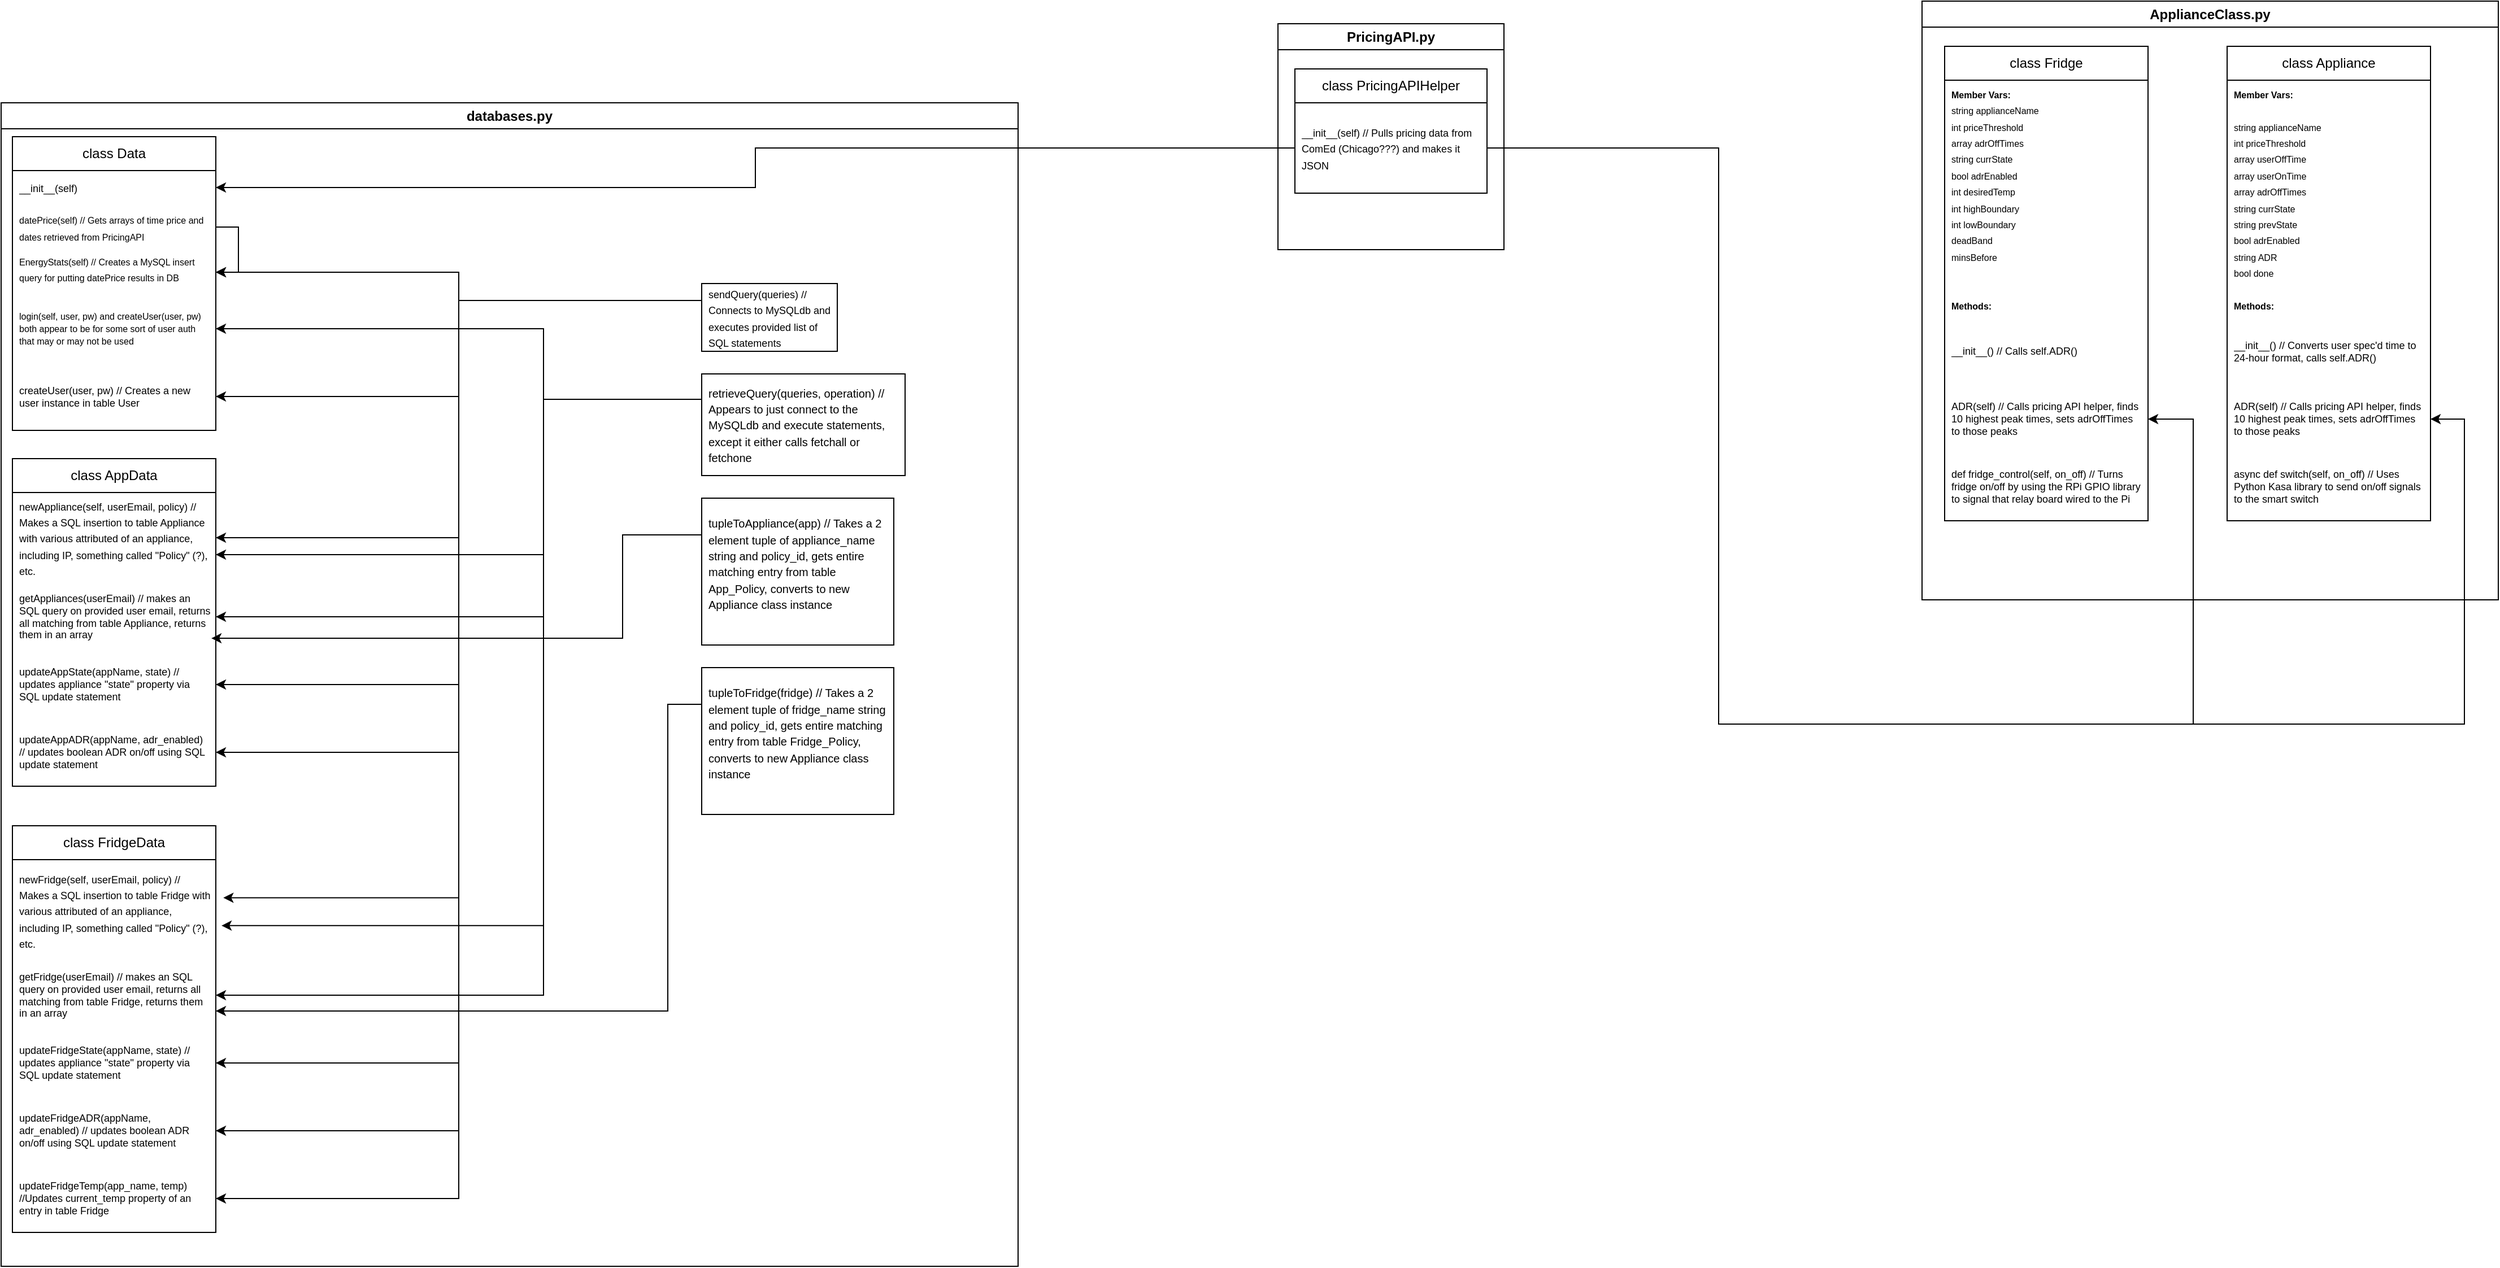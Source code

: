 <mxfile version="26.0.6">
  <diagram name="Page-1" id="9f46799a-70d6-7492-0946-bef42562c5a5">
    <mxGraphModel dx="3008" dy="1010" grid="1" gridSize="10" guides="1" tooltips="1" connect="1" arrows="1" fold="1" page="1" pageScale="1" pageWidth="1100" pageHeight="850" background="none" math="0" shadow="0">
      <root>
        <mxCell id="0" />
        <mxCell id="1" parent="0" />
        <mxCell id="sNp8SA57BOHKnAyZNmcu-74" style="edgeStyle=orthogonalEdgeStyle;rounded=0;orthogonalLoop=1;jettySize=auto;html=1;exitX=1;exitY=0.5;exitDx=0;exitDy=0;fontFamily=Helvetica;fontSize=12;fontColor=default;entryX=1;entryY=0.5;entryDx=0;entryDy=0;" edge="1" parent="1" source="sNp8SA57BOHKnAyZNmcu-10" target="sNp8SA57BOHKnAyZNmcu-72">
          <mxGeometry relative="1" as="geometry">
            <mxPoint x="600" y="900" as="targetPoint" />
            <Array as="points">
              <mxPoint x="1260" y="150" />
              <mxPoint x="1260" y="660" />
              <mxPoint x="1920" y="660" />
              <mxPoint x="1920" y="390" />
            </Array>
          </mxGeometry>
        </mxCell>
        <mxCell id="sNp8SA57BOHKnAyZNmcu-30" value="PricingAPI.py" style="swimlane;whiteSpace=wrap;html=1;" vertex="1" parent="1">
          <mxGeometry x="870" y="40" width="200" height="200" as="geometry" />
        </mxCell>
        <mxCell id="sNp8SA57BOHKnAyZNmcu-9" value="class PricingAPIHelper" style="swimlane;fontStyle=0;childLayout=stackLayout;horizontal=1;startSize=30;horizontalStack=0;resizeParent=1;resizeParentMax=0;resizeLast=0;collapsible=1;marginBottom=0;whiteSpace=wrap;html=1;" vertex="1" parent="sNp8SA57BOHKnAyZNmcu-30">
          <mxGeometry x="15" y="40" width="170" height="110" as="geometry">
            <mxRectangle x="650" y="320" width="160" height="30" as="alternateBounds" />
          </mxGeometry>
        </mxCell>
        <mxCell id="sNp8SA57BOHKnAyZNmcu-10" value="&lt;div&gt;&lt;font style=&quot;font-size: 9px;&quot;&gt;__init__(self) // Pulls pricing data from ComEd (Chicago???) and makes it JSON&lt;br&gt;&lt;/font&gt;&lt;/div&gt;" style="text;strokeColor=none;fillColor=none;align=left;verticalAlign=middle;spacingLeft=4;spacingRight=4;overflow=hidden;points=[[0,0.5],[1,0.5]];portConstraint=eastwest;rotatable=0;whiteSpace=wrap;html=1;" vertex="1" parent="sNp8SA57BOHKnAyZNmcu-9">
          <mxGeometry y="30" width="170" height="80" as="geometry" />
        </mxCell>
        <mxCell id="sNp8SA57BOHKnAyZNmcu-31" value="databases.py" style="swimlane;whiteSpace=wrap;html=1;" vertex="1" parent="1">
          <mxGeometry x="-260" y="110" width="900" height="1030" as="geometry" />
        </mxCell>
        <mxCell id="sNp8SA57BOHKnAyZNmcu-34" value="class Data" style="swimlane;fontStyle=0;childLayout=stackLayout;horizontal=1;startSize=30;horizontalStack=0;resizeParent=1;resizeParentMax=0;resizeLast=0;collapsible=1;marginBottom=0;whiteSpace=wrap;html=1;" vertex="1" parent="sNp8SA57BOHKnAyZNmcu-31">
          <mxGeometry x="10" y="30" width="180" height="260" as="geometry" />
        </mxCell>
        <mxCell id="sNp8SA57BOHKnAyZNmcu-35" value="&lt;font style=&quot;font-size: 9px;&quot;&gt;__init__(self)&lt;/font&gt;" style="text;strokeColor=none;fillColor=none;align=left;verticalAlign=middle;spacingLeft=4;spacingRight=4;overflow=hidden;points=[[0,0.5],[1,0.5]];portConstraint=eastwest;rotatable=0;whiteSpace=wrap;html=1;" vertex="1" parent="sNp8SA57BOHKnAyZNmcu-34">
          <mxGeometry y="30" width="180" height="30" as="geometry" />
        </mxCell>
        <mxCell id="sNp8SA57BOHKnAyZNmcu-50" style="edgeStyle=orthogonalEdgeStyle;rounded=0;orthogonalLoop=1;jettySize=auto;html=1;exitX=1;exitY=0.5;exitDx=0;exitDy=0;entryX=1;entryY=0.5;entryDx=0;entryDy=0;" edge="1" parent="sNp8SA57BOHKnAyZNmcu-34" source="sNp8SA57BOHKnAyZNmcu-36" target="sNp8SA57BOHKnAyZNmcu-46">
          <mxGeometry relative="1" as="geometry" />
        </mxCell>
        <mxCell id="sNp8SA57BOHKnAyZNmcu-36" value="&lt;font style=&quot;font-size: 8px;&quot;&gt;datePrice(self) // Gets arrays of time price and dates retrieved from PricingAPI&lt;/font&gt;" style="text;strokeColor=none;fillColor=none;align=left;verticalAlign=middle;spacingLeft=4;spacingRight=4;overflow=hidden;points=[[0,0.5],[1,0.5]];portConstraint=eastwest;rotatable=0;whiteSpace=wrap;html=1;" vertex="1" parent="sNp8SA57BOHKnAyZNmcu-34">
          <mxGeometry y="60" width="180" height="40" as="geometry" />
        </mxCell>
        <mxCell id="sNp8SA57BOHKnAyZNmcu-46" value="&lt;div&gt;&lt;font style=&quot;font-size: 8px;&quot;&gt;EnergyStats(self) // Creates a MySQL insert query for putting datePrice results in DB&lt;/font&gt;&lt;/div&gt;&lt;br&gt;&lt;div&gt;&lt;br&gt;&lt;/div&gt;&lt;div&gt;&lt;br&gt;&lt;/div&gt;" style="text;strokeColor=none;fillColor=none;align=left;verticalAlign=middle;spacingLeft=4;spacingRight=4;overflow=hidden;points=[[0,0.5],[1,0.5]];portConstraint=eastwest;rotatable=0;whiteSpace=wrap;html=1;" vertex="1" parent="sNp8SA57BOHKnAyZNmcu-34">
          <mxGeometry y="100" width="180" height="40" as="geometry" />
        </mxCell>
        <mxCell id="sNp8SA57BOHKnAyZNmcu-42" value="&lt;font style=&quot;font-size: 8px;&quot;&gt;login(self, user, pw) and createUser(user, pw) both appear to be for some sort of user auth that may or may not be used&lt;/font&gt;" style="text;strokeColor=none;fillColor=none;align=left;verticalAlign=middle;spacingLeft=4;spacingRight=4;overflow=hidden;points=[[0,0.5],[1,0.5]];portConstraint=eastwest;rotatable=0;whiteSpace=wrap;html=1;fontSize=9;" vertex="1" parent="sNp8SA57BOHKnAyZNmcu-34">
          <mxGeometry y="140" width="180" height="60" as="geometry" />
        </mxCell>
        <mxCell id="sNp8SA57BOHKnAyZNmcu-102" value="createUser(user, pw) // Creates a new user instance in table User" style="text;strokeColor=none;fillColor=none;align=left;verticalAlign=middle;spacingLeft=4;spacingRight=4;overflow=hidden;points=[[0,0.5],[1,0.5]];portConstraint=eastwest;rotatable=0;whiteSpace=wrap;html=1;fontSize=9;" vertex="1" parent="sNp8SA57BOHKnAyZNmcu-34">
          <mxGeometry y="200" width="180" height="60" as="geometry" />
        </mxCell>
        <mxCell id="sNp8SA57BOHKnAyZNmcu-51" value="class AppData" style="swimlane;fontStyle=0;childLayout=stackLayout;horizontal=1;startSize=30;horizontalStack=0;resizeParent=1;resizeParentMax=0;resizeLast=0;collapsible=1;marginBottom=0;whiteSpace=wrap;html=1;" vertex="1" parent="sNp8SA57BOHKnAyZNmcu-31">
          <mxGeometry x="10" y="315" width="180" height="290" as="geometry" />
        </mxCell>
        <mxCell id="sNp8SA57BOHKnAyZNmcu-54" value="&lt;font style=&quot;font-size: 9px;&quot;&gt;newAppliance(self, userEmail, policy) // Makes a SQL insertion to table Appliance with various attributed of an appliance, including IP, something called &quot;Policy&quot; (?), etc.&lt;/font&gt;" style="text;strokeColor=none;fillColor=none;align=left;verticalAlign=middle;spacingLeft=4;spacingRight=4;overflow=hidden;points=[[0,0.5],[1,0.5]];portConstraint=eastwest;rotatable=0;whiteSpace=wrap;html=1;" vertex="1" parent="sNp8SA57BOHKnAyZNmcu-51">
          <mxGeometry y="30" width="180" height="80" as="geometry" />
        </mxCell>
        <mxCell id="sNp8SA57BOHKnAyZNmcu-56" value="&lt;font&gt;getAppliances(userEmail) // makes an SQL query on provided user email, returns all matching from table Appliance, returns them in an array&lt;font&gt;&lt;br&gt;&lt;/font&gt;&lt;/font&gt;" style="text;strokeColor=none;fillColor=none;align=left;verticalAlign=middle;spacingLeft=4;spacingRight=4;overflow=hidden;points=[[0,0.5],[1,0.5]];portConstraint=eastwest;rotatable=0;whiteSpace=wrap;html=1;fontSize=9;" vertex="1" parent="sNp8SA57BOHKnAyZNmcu-51">
          <mxGeometry y="110" width="180" height="60" as="geometry" />
        </mxCell>
        <mxCell id="sNp8SA57BOHKnAyZNmcu-86" value="&lt;div&gt;&lt;font&gt;updateAppState(appName, state) // updates appliance &quot;state&quot; property via SQL update statement&lt;/font&gt;&lt;/div&gt;" style="text;strokeColor=none;fillColor=none;align=left;verticalAlign=middle;spacingLeft=4;spacingRight=4;overflow=hidden;points=[[0,0.5],[1,0.5]];portConstraint=eastwest;rotatable=0;whiteSpace=wrap;html=1;fontSize=9;" vertex="1" parent="sNp8SA57BOHKnAyZNmcu-51">
          <mxGeometry y="170" width="180" height="60" as="geometry" />
        </mxCell>
        <mxCell id="sNp8SA57BOHKnAyZNmcu-87" value="updateAppADR(appName, adr_enabled) // updates boolean ADR on/off using SQL update statement" style="text;strokeColor=none;fillColor=none;align=left;verticalAlign=middle;spacingLeft=4;spacingRight=4;overflow=hidden;points=[[0,0.5],[1,0.5]];portConstraint=eastwest;rotatable=0;whiteSpace=wrap;html=1;fontSize=9;" vertex="1" parent="sNp8SA57BOHKnAyZNmcu-51">
          <mxGeometry y="230" width="180" height="60" as="geometry" />
        </mxCell>
        <mxCell id="sNp8SA57BOHKnAyZNmcu-89" value="class FridgeData" style="swimlane;fontStyle=0;childLayout=stackLayout;horizontal=1;startSize=30;horizontalStack=0;resizeParent=1;resizeParentMax=0;resizeLast=0;collapsible=1;marginBottom=0;whiteSpace=wrap;html=1;" vertex="1" parent="sNp8SA57BOHKnAyZNmcu-31">
          <mxGeometry x="10" y="640" width="180" height="360" as="geometry" />
        </mxCell>
        <mxCell id="sNp8SA57BOHKnAyZNmcu-90" value="&lt;font style=&quot;font-size: 9px;&quot;&gt;newFridge(self, userEmail, policy) // Makes a SQL insertion to table Fridge with various attributed of an appliance, including IP, something called &quot;Policy&quot; (?), etc.&lt;/font&gt;" style="text;strokeColor=none;fillColor=none;align=left;verticalAlign=middle;spacingLeft=4;spacingRight=4;overflow=hidden;points=[[0,0.5],[1,0.5]];portConstraint=eastwest;rotatable=0;whiteSpace=wrap;html=1;" vertex="1" parent="sNp8SA57BOHKnAyZNmcu-89">
          <mxGeometry y="30" width="180" height="90" as="geometry" />
        </mxCell>
        <mxCell id="sNp8SA57BOHKnAyZNmcu-91" value="&lt;font&gt;getFridge(userEmail) // makes an SQL query on provided user email, returns all matching from table Fridge, returns them in an array&lt;br&gt;&lt;/font&gt;" style="text;strokeColor=none;fillColor=none;align=left;verticalAlign=middle;spacingLeft=4;spacingRight=4;overflow=hidden;points=[[0,0.5],[1,0.5]];portConstraint=eastwest;rotatable=0;whiteSpace=wrap;html=1;fontSize=9;" vertex="1" parent="sNp8SA57BOHKnAyZNmcu-89">
          <mxGeometry y="120" width="180" height="60" as="geometry" />
        </mxCell>
        <mxCell id="sNp8SA57BOHKnAyZNmcu-92" value="&lt;div&gt;&lt;font&gt;updateFridgeState(appName, state) // updates appliance &quot;state&quot; property via SQL update statement&lt;/font&gt;&lt;/div&gt;" style="text;strokeColor=none;fillColor=none;align=left;verticalAlign=middle;spacingLeft=4;spacingRight=4;overflow=hidden;points=[[0,0.5],[1,0.5]];portConstraint=eastwest;rotatable=0;whiteSpace=wrap;html=1;fontSize=9;" vertex="1" parent="sNp8SA57BOHKnAyZNmcu-89">
          <mxGeometry y="180" width="180" height="60" as="geometry" />
        </mxCell>
        <mxCell id="sNp8SA57BOHKnAyZNmcu-93" value="updateFridgeADR(appName, adr_enabled) // updates boolean ADR on/off using SQL update statement" style="text;strokeColor=none;fillColor=none;align=left;verticalAlign=middle;spacingLeft=4;spacingRight=4;overflow=hidden;points=[[0,0.5],[1,0.5]];portConstraint=eastwest;rotatable=0;whiteSpace=wrap;html=1;fontSize=9;" vertex="1" parent="sNp8SA57BOHKnAyZNmcu-89">
          <mxGeometry y="240" width="180" height="60" as="geometry" />
        </mxCell>
        <mxCell id="sNp8SA57BOHKnAyZNmcu-94" value="updateFridgeTemp(app_name, temp) //Updates current_temp property of an entry in table Fridge" style="text;strokeColor=none;fillColor=none;align=left;verticalAlign=middle;spacingLeft=4;spacingRight=4;overflow=hidden;points=[[0,0.5],[1,0.5]];portConstraint=eastwest;rotatable=0;whiteSpace=wrap;html=1;fontSize=9;" vertex="1" parent="sNp8SA57BOHKnAyZNmcu-89">
          <mxGeometry y="300" width="180" height="60" as="geometry" />
        </mxCell>
        <mxCell id="sNp8SA57BOHKnAyZNmcu-100" style="edgeStyle=orthogonalEdgeStyle;rounded=0;orthogonalLoop=1;jettySize=auto;html=1;exitX=0;exitY=0.25;exitDx=0;exitDy=0;entryX=1;entryY=0.5;entryDx=0;entryDy=0;fontFamily=Helvetica;fontSize=12;fontColor=default;" edge="1" parent="sNp8SA57BOHKnAyZNmcu-31" source="sNp8SA57BOHKnAyZNmcu-96" target="sNp8SA57BOHKnAyZNmcu-46">
          <mxGeometry relative="1" as="geometry" />
        </mxCell>
        <mxCell id="sNp8SA57BOHKnAyZNmcu-103" style="edgeStyle=orthogonalEdgeStyle;rounded=0;orthogonalLoop=1;jettySize=auto;html=1;exitX=0;exitY=0.25;exitDx=0;exitDy=0;entryX=1;entryY=0.5;entryDx=0;entryDy=0;fontFamily=Helvetica;fontSize=12;fontColor=default;" edge="1" parent="sNp8SA57BOHKnAyZNmcu-31" source="sNp8SA57BOHKnAyZNmcu-96" target="sNp8SA57BOHKnAyZNmcu-102">
          <mxGeometry relative="1" as="geometry" />
        </mxCell>
        <mxCell id="sNp8SA57BOHKnAyZNmcu-104" style="edgeStyle=orthogonalEdgeStyle;rounded=0;orthogonalLoop=1;jettySize=auto;html=1;exitX=0;exitY=0.25;exitDx=0;exitDy=0;entryX=1;entryY=0.5;entryDx=0;entryDy=0;fontFamily=Helvetica;fontSize=12;fontColor=default;" edge="1" parent="sNp8SA57BOHKnAyZNmcu-31" source="sNp8SA57BOHKnAyZNmcu-96" target="sNp8SA57BOHKnAyZNmcu-54">
          <mxGeometry relative="1" as="geometry" />
        </mxCell>
        <mxCell id="sNp8SA57BOHKnAyZNmcu-107" style="edgeStyle=orthogonalEdgeStyle;rounded=0;orthogonalLoop=1;jettySize=auto;html=1;exitX=0;exitY=0.25;exitDx=0;exitDy=0;entryX=1;entryY=0.5;entryDx=0;entryDy=0;fontFamily=Helvetica;fontSize=12;fontColor=default;" edge="1" parent="sNp8SA57BOHKnAyZNmcu-31" source="sNp8SA57BOHKnAyZNmcu-96" target="sNp8SA57BOHKnAyZNmcu-86">
          <mxGeometry relative="1" as="geometry" />
        </mxCell>
        <mxCell id="sNp8SA57BOHKnAyZNmcu-108" style="edgeStyle=orthogonalEdgeStyle;rounded=0;orthogonalLoop=1;jettySize=auto;html=1;exitX=0;exitY=0.25;exitDx=0;exitDy=0;entryX=1;entryY=0.5;entryDx=0;entryDy=0;fontFamily=Helvetica;fontSize=12;fontColor=default;" edge="1" parent="sNp8SA57BOHKnAyZNmcu-31" source="sNp8SA57BOHKnAyZNmcu-96" target="sNp8SA57BOHKnAyZNmcu-87">
          <mxGeometry relative="1" as="geometry" />
        </mxCell>
        <mxCell id="sNp8SA57BOHKnAyZNmcu-113" style="edgeStyle=orthogonalEdgeStyle;rounded=0;orthogonalLoop=1;jettySize=auto;html=1;exitX=0;exitY=0.25;exitDx=0;exitDy=0;entryX=1;entryY=0.5;entryDx=0;entryDy=0;fontFamily=Helvetica;fontSize=12;fontColor=default;" edge="1" parent="sNp8SA57BOHKnAyZNmcu-31" source="sNp8SA57BOHKnAyZNmcu-96" target="sNp8SA57BOHKnAyZNmcu-92">
          <mxGeometry relative="1" as="geometry" />
        </mxCell>
        <mxCell id="sNp8SA57BOHKnAyZNmcu-114" style="edgeStyle=orthogonalEdgeStyle;rounded=0;orthogonalLoop=1;jettySize=auto;html=1;exitX=0;exitY=0.25;exitDx=0;exitDy=0;entryX=1;entryY=0.5;entryDx=0;entryDy=0;fontFamily=Helvetica;fontSize=12;fontColor=default;" edge="1" parent="sNp8SA57BOHKnAyZNmcu-31" source="sNp8SA57BOHKnAyZNmcu-96" target="sNp8SA57BOHKnAyZNmcu-93">
          <mxGeometry relative="1" as="geometry" />
        </mxCell>
        <mxCell id="sNp8SA57BOHKnAyZNmcu-115" style="edgeStyle=orthogonalEdgeStyle;rounded=0;orthogonalLoop=1;jettySize=auto;html=1;exitX=0;exitY=0.25;exitDx=0;exitDy=0;entryX=1;entryY=0.5;entryDx=0;entryDy=0;fontFamily=Helvetica;fontSize=12;fontColor=default;" edge="1" parent="sNp8SA57BOHKnAyZNmcu-31" source="sNp8SA57BOHKnAyZNmcu-96" target="sNp8SA57BOHKnAyZNmcu-94">
          <mxGeometry relative="1" as="geometry" />
        </mxCell>
        <mxCell id="sNp8SA57BOHKnAyZNmcu-96" value="&lt;font style=&quot;font-size: 9px;&quot;&gt;sendQuery(queries) // Connects to MySQLdb and executes provided list of SQL statements&lt;/font&gt;" style="rounded=0;whiteSpace=wrap;html=1;align=left;verticalAlign=middle;spacingLeft=4;spacingRight=4;fontFamily=Helvetica;fontSize=12;fontColor=default;fillColor=none;gradientColor=none;" vertex="1" parent="sNp8SA57BOHKnAyZNmcu-31">
          <mxGeometry x="620" y="160" width="120" height="60" as="geometry" />
        </mxCell>
        <mxCell id="sNp8SA57BOHKnAyZNmcu-101" style="edgeStyle=orthogonalEdgeStyle;rounded=0;orthogonalLoop=1;jettySize=auto;html=1;exitX=0;exitY=0.25;exitDx=0;exitDy=0;entryX=1;entryY=0.5;entryDx=0;entryDy=0;fontFamily=Helvetica;fontSize=12;fontColor=default;" edge="1" parent="sNp8SA57BOHKnAyZNmcu-31" source="sNp8SA57BOHKnAyZNmcu-97" target="sNp8SA57BOHKnAyZNmcu-42">
          <mxGeometry relative="1" as="geometry">
            <Array as="points">
              <mxPoint x="480" y="263" />
              <mxPoint x="480" y="200" />
            </Array>
          </mxGeometry>
        </mxCell>
        <mxCell id="sNp8SA57BOHKnAyZNmcu-105" style="edgeStyle=orthogonalEdgeStyle;rounded=0;orthogonalLoop=1;jettySize=auto;html=1;exitX=0;exitY=0.25;exitDx=0;exitDy=0;fontFamily=Helvetica;fontSize=12;fontColor=default;" edge="1" parent="sNp8SA57BOHKnAyZNmcu-31" source="sNp8SA57BOHKnAyZNmcu-97" target="sNp8SA57BOHKnAyZNmcu-54">
          <mxGeometry relative="1" as="geometry">
            <mxPoint x="190" y="390" as="targetPoint" />
            <Array as="points">
              <mxPoint x="480" y="263" />
              <mxPoint x="480" y="400" />
            </Array>
          </mxGeometry>
        </mxCell>
        <mxCell id="sNp8SA57BOHKnAyZNmcu-106" style="edgeStyle=orthogonalEdgeStyle;rounded=0;orthogonalLoop=1;jettySize=auto;html=1;exitX=0;exitY=0.25;exitDx=0;exitDy=0;fontFamily=Helvetica;fontSize=12;fontColor=default;" edge="1" parent="sNp8SA57BOHKnAyZNmcu-31" source="sNp8SA57BOHKnAyZNmcu-97" target="sNp8SA57BOHKnAyZNmcu-56">
          <mxGeometry relative="1" as="geometry">
            <Array as="points">
              <mxPoint x="480" y="262" />
              <mxPoint x="480" y="455" />
            </Array>
          </mxGeometry>
        </mxCell>
        <mxCell id="sNp8SA57BOHKnAyZNmcu-111" style="edgeStyle=orthogonalEdgeStyle;rounded=0;orthogonalLoop=1;jettySize=auto;html=1;exitX=0;exitY=0.25;exitDx=0;exitDy=0;entryX=1;entryY=0.5;entryDx=0;entryDy=0;fontFamily=Helvetica;fontSize=12;fontColor=default;" edge="1" parent="sNp8SA57BOHKnAyZNmcu-31" source="sNp8SA57BOHKnAyZNmcu-97" target="sNp8SA57BOHKnAyZNmcu-91">
          <mxGeometry relative="1" as="geometry">
            <Array as="points">
              <mxPoint x="480" y="263" />
              <mxPoint x="480" y="790" />
            </Array>
          </mxGeometry>
        </mxCell>
        <mxCell id="sNp8SA57BOHKnAyZNmcu-97" value="&lt;font size=&quot;1&quot;&gt;retrieveQuery(queries, operation) // Appears to just connect to the MySQLdb and execute statements, except it either calls fetchall or fetchone&lt;/font&gt;" style="rounded=0;whiteSpace=wrap;html=1;align=left;verticalAlign=middle;spacingLeft=4;spacingRight=4;fontFamily=Helvetica;fontSize=12;fontColor=default;fillColor=none;gradientColor=none;" vertex="1" parent="sNp8SA57BOHKnAyZNmcu-31">
          <mxGeometry x="620" y="240" width="180" height="90" as="geometry" />
        </mxCell>
        <mxCell id="sNp8SA57BOHKnAyZNmcu-98" value="&lt;div&gt;&lt;font size=&quot;1&quot;&gt;tupleToAppliance(app) // Takes a 2 element tuple of appliance_name string and policy_id, gets entire matching entry from table App_Policy, converts to new Appliance class instance&lt;br&gt;&lt;/font&gt;&lt;/div&gt;&lt;div&gt;&lt;font size=&quot;1&quot;&gt;&lt;br&gt;&lt;/font&gt;&lt;/div&gt;" style="rounded=0;whiteSpace=wrap;html=1;align=left;verticalAlign=middle;spacingLeft=4;spacingRight=4;fontFamily=Helvetica;fontSize=12;fontColor=default;fillColor=none;gradientColor=none;" vertex="1" parent="sNp8SA57BOHKnAyZNmcu-31">
          <mxGeometry x="620" y="350" width="170" height="130" as="geometry" />
        </mxCell>
        <mxCell id="sNp8SA57BOHKnAyZNmcu-99" value="&lt;div&gt;&lt;font size=&quot;1&quot;&gt;tupleToFridge(fridge) // Takes a 2 element tuple of fridge_name string and policy_id, gets entire matching entry from table Fridge_Policy, converts to new Appliance class instance&lt;br&gt;&lt;/font&gt;&lt;/div&gt;&lt;div&gt;&lt;font size=&quot;1&quot;&gt;&lt;br&gt;&lt;/font&gt;&lt;/div&gt;" style="rounded=0;whiteSpace=wrap;html=1;align=left;verticalAlign=middle;spacingLeft=4;spacingRight=4;fontFamily=Helvetica;fontSize=12;fontColor=default;fillColor=none;gradientColor=none;" vertex="1" parent="sNp8SA57BOHKnAyZNmcu-31">
          <mxGeometry x="620" y="500" width="170" height="130" as="geometry" />
        </mxCell>
        <mxCell id="sNp8SA57BOHKnAyZNmcu-109" style="edgeStyle=orthogonalEdgeStyle;rounded=0;orthogonalLoop=1;jettySize=auto;html=1;exitX=0;exitY=0.25;exitDx=0;exitDy=0;entryX=1.037;entryY=0.375;entryDx=0;entryDy=0;entryPerimeter=0;fontFamily=Helvetica;fontSize=12;fontColor=default;" edge="1" parent="sNp8SA57BOHKnAyZNmcu-31" source="sNp8SA57BOHKnAyZNmcu-96" target="sNp8SA57BOHKnAyZNmcu-90">
          <mxGeometry relative="1" as="geometry" />
        </mxCell>
        <mxCell id="sNp8SA57BOHKnAyZNmcu-110" style="edgeStyle=orthogonalEdgeStyle;rounded=0;orthogonalLoop=1;jettySize=auto;html=1;exitX=0;exitY=0.25;exitDx=0;exitDy=0;entryX=1.028;entryY=0.649;entryDx=0;entryDy=0;entryPerimeter=0;fontFamily=Helvetica;fontSize=12;fontColor=default;" edge="1" parent="sNp8SA57BOHKnAyZNmcu-31" source="sNp8SA57BOHKnAyZNmcu-97" target="sNp8SA57BOHKnAyZNmcu-90">
          <mxGeometry relative="1" as="geometry">
            <Array as="points">
              <mxPoint x="480" y="263" />
              <mxPoint x="480" y="728" />
            </Array>
          </mxGeometry>
        </mxCell>
        <mxCell id="sNp8SA57BOHKnAyZNmcu-116" style="edgeStyle=orthogonalEdgeStyle;rounded=0;orthogonalLoop=1;jettySize=auto;html=1;exitX=0;exitY=0.25;exitDx=0;exitDy=0;entryX=1;entryY=0.733;entryDx=0;entryDy=0;entryPerimeter=0;fontFamily=Helvetica;fontSize=12;fontColor=default;" edge="1" parent="sNp8SA57BOHKnAyZNmcu-31" source="sNp8SA57BOHKnAyZNmcu-99" target="sNp8SA57BOHKnAyZNmcu-91">
          <mxGeometry relative="1" as="geometry">
            <Array as="points">
              <mxPoint x="590" y="533" />
              <mxPoint x="590" y="804" />
            </Array>
          </mxGeometry>
        </mxCell>
        <mxCell id="sNp8SA57BOHKnAyZNmcu-117" style="edgeStyle=orthogonalEdgeStyle;rounded=0;orthogonalLoop=1;jettySize=auto;html=1;exitX=0;exitY=0.25;exitDx=0;exitDy=0;entryX=0.978;entryY=0.817;entryDx=0;entryDy=0;entryPerimeter=0;fontFamily=Helvetica;fontSize=12;fontColor=default;" edge="1" parent="sNp8SA57BOHKnAyZNmcu-31" source="sNp8SA57BOHKnAyZNmcu-98" target="sNp8SA57BOHKnAyZNmcu-56">
          <mxGeometry relative="1" as="geometry">
            <Array as="points">
              <mxPoint x="550" y="383" />
              <mxPoint x="550" y="474" />
            </Array>
          </mxGeometry>
        </mxCell>
        <mxCell id="sNp8SA57BOHKnAyZNmcu-57" value="ApplianceClass.py" style="swimlane;whiteSpace=wrap;html=1;" vertex="1" parent="1">
          <mxGeometry x="1440" y="20" width="510" height="530" as="geometry" />
        </mxCell>
        <mxCell id="sNp8SA57BOHKnAyZNmcu-58" value="class Appliance" style="swimlane;fontStyle=0;childLayout=stackLayout;horizontal=1;startSize=30;horizontalStack=0;resizeParent=1;resizeParentMax=0;resizeLast=0;collapsible=1;marginBottom=0;whiteSpace=wrap;html=1;" vertex="1" parent="sNp8SA57BOHKnAyZNmcu-57">
          <mxGeometry x="270" y="40" width="180" height="420" as="geometry" />
        </mxCell>
        <mxCell id="sNp8SA57BOHKnAyZNmcu-61" value="&lt;div&gt;&lt;font style=&quot;font-size: 8px;&quot;&gt;&lt;b&gt;&lt;font&gt;Member Vars:&lt;/font&gt;&lt;/b&gt;&lt;/font&gt;&lt;/div&gt;&lt;font style=&quot;font-size: 8px;&quot;&gt;&lt;br&gt;&lt;/font&gt;&lt;div&gt;&lt;font style=&quot;font-size: 8px;&quot;&gt;string applianceName&lt;/font&gt;&lt;/div&gt;&lt;div&gt;&lt;font style=&quot;font-size: 8px;&quot;&gt;int priceThreshold&lt;/font&gt;&lt;/div&gt;&lt;div&gt;&lt;font style=&quot;font-size: 8px;&quot;&gt;array userOffTime&lt;/font&gt;&lt;/div&gt;&lt;div&gt;&lt;font style=&quot;font-size: 8px;&quot;&gt;array userOnTime&lt;/font&gt;&lt;/div&gt;&lt;div&gt;&lt;font style=&quot;font-size: 8px;&quot;&gt;array adrOffTimes&lt;/font&gt;&lt;/div&gt;&lt;div&gt;&lt;font style=&quot;font-size: 8px;&quot;&gt;string currState&lt;/font&gt;&lt;/div&gt;&lt;div&gt;&lt;font style=&quot;font-size: 8px;&quot;&gt;string prevState&lt;/font&gt;&lt;/div&gt;&lt;div&gt;&lt;font style=&quot;font-size: 8px;&quot;&gt;bool adrEnabled&lt;/font&gt;&lt;/div&gt;&lt;div&gt;&lt;font style=&quot;font-size: 8px;&quot;&gt;string ADR&lt;/font&gt;&lt;/div&gt;&lt;div&gt;&lt;font style=&quot;font-size: 8px;&quot;&gt;bool done&lt;br&gt;&lt;/font&gt;&lt;/div&gt;&lt;div&gt;&lt;font style=&quot;font-size: 8px;&quot;&gt;&lt;br&gt;&lt;/font&gt;&lt;/div&gt;&lt;div&gt;&lt;font style=&quot;font-size: 8px;&quot;&gt;&lt;b&gt;Methods:&lt;br&gt;&lt;/b&gt;&lt;/font&gt;&lt;/div&gt;" style="text;strokeColor=none;fillColor=none;align=left;verticalAlign=middle;spacingLeft=4;spacingRight=4;overflow=hidden;points=[[0,0.5],[1,0.5]];portConstraint=eastwest;rotatable=0;whiteSpace=wrap;html=1;" vertex="1" parent="sNp8SA57BOHKnAyZNmcu-58">
          <mxGeometry y="30" width="180" height="210" as="geometry" />
        </mxCell>
        <mxCell id="sNp8SA57BOHKnAyZNmcu-63" value="&lt;div&gt;__init__() // Converts user spec&#39;d time to 24-hour format, calls self.ADR()&lt;br&gt;&lt;/div&gt;" style="text;strokeColor=none;fillColor=none;align=left;verticalAlign=middle;spacingLeft=4;spacingRight=4;overflow=hidden;points=[[0,0.5],[1,0.5]];portConstraint=eastwest;rotatable=0;whiteSpace=wrap;html=1;fontSize=9;" vertex="1" parent="sNp8SA57BOHKnAyZNmcu-58">
          <mxGeometry y="240" width="180" height="60" as="geometry" />
        </mxCell>
        <mxCell id="sNp8SA57BOHKnAyZNmcu-72" value="ADR(self) // Calls pricing API helper, finds 10 highest peak times, sets adrOffTimes to those peaks" style="text;strokeColor=none;fillColor=none;align=left;verticalAlign=middle;spacingLeft=4;spacingRight=4;overflow=hidden;points=[[0,0.5],[1,0.5]];portConstraint=eastwest;rotatable=0;whiteSpace=wrap;html=1;fontSize=9;" vertex="1" parent="sNp8SA57BOHKnAyZNmcu-58">
          <mxGeometry y="300" width="180" height="60" as="geometry" />
        </mxCell>
        <mxCell id="sNp8SA57BOHKnAyZNmcu-75" value="async def switch(self, on_off) // Uses Python Kasa library to send on/off signals to the smart switch" style="text;strokeColor=none;fillColor=none;align=left;verticalAlign=middle;spacingLeft=4;spacingRight=4;overflow=hidden;points=[[0,0.5],[1,0.5]];portConstraint=eastwest;rotatable=0;whiteSpace=wrap;html=1;fontSize=9;" vertex="1" parent="sNp8SA57BOHKnAyZNmcu-58">
          <mxGeometry y="360" width="180" height="60" as="geometry" />
        </mxCell>
        <mxCell id="sNp8SA57BOHKnAyZNmcu-76" style="text;strokeColor=none;fillColor=none;align=left;verticalAlign=middle;spacingLeft=4;spacingRight=4;overflow=hidden;points=[[0,0.5],[1,0.5]];portConstraint=eastwest;rotatable=0;whiteSpace=wrap;html=1;fontSize=9;" vertex="1" parent="sNp8SA57BOHKnAyZNmcu-58">
          <mxGeometry y="420" width="180" as="geometry" />
        </mxCell>
        <mxCell id="sNp8SA57BOHKnAyZNmcu-77" value="class Fridge" style="swimlane;fontStyle=0;childLayout=stackLayout;horizontal=1;startSize=30;horizontalStack=0;resizeParent=1;resizeParentMax=0;resizeLast=0;collapsible=1;marginBottom=0;whiteSpace=wrap;html=1;" vertex="1" parent="sNp8SA57BOHKnAyZNmcu-57">
          <mxGeometry x="20" y="40" width="180" height="420" as="geometry" />
        </mxCell>
        <mxCell id="sNp8SA57BOHKnAyZNmcu-78" value="&lt;div&gt;&lt;font style=&quot;font-size: 8px;&quot;&gt;&lt;b&gt;&lt;font&gt;Member Vars:&lt;/font&gt;&lt;/b&gt;&lt;/font&gt;&lt;/div&gt;&lt;font style=&quot;font-size: 8px;&quot;&gt;string applianceName&lt;/font&gt;&lt;br&gt;&lt;div&gt;&lt;font style=&quot;font-size: 8px;&quot;&gt;int priceThreshold&lt;/font&gt;&lt;/div&gt;&lt;div&gt;&lt;font style=&quot;font-size: 8px;&quot;&gt;array adrOffTimes&lt;/font&gt;&lt;/div&gt;&lt;div&gt;&lt;font style=&quot;font-size: 8px;&quot;&gt;string currState&lt;/font&gt;&lt;/div&gt;&lt;div&gt;&lt;font style=&quot;font-size: 8px;&quot;&gt;bool adrEnabled&lt;/font&gt;&lt;/div&gt;&lt;div&gt;&lt;font style=&quot;font-size: 8px;&quot;&gt;int desiredTemp&lt;br&gt;&lt;/font&gt;&lt;/div&gt;&lt;div&gt;&lt;font style=&quot;font-size: 8px;&quot;&gt;int highBoundary&lt;/font&gt;&lt;/div&gt;&lt;div&gt;&lt;font style=&quot;font-size: 8px;&quot;&gt;int lowBoundary&lt;/font&gt;&lt;/div&gt;&lt;div&gt;&lt;font style=&quot;font-size: 8px;&quot;&gt;deadBand&lt;/font&gt;&lt;/div&gt;&lt;div&gt;&lt;font style=&quot;font-size: 8px;&quot;&gt;minsBefore&lt;/font&gt;&lt;/div&gt;&lt;div&gt;&lt;font style=&quot;font-size: 8px;&quot;&gt;&lt;br&gt;&lt;/font&gt;&lt;/div&gt;&lt;div&gt;&lt;font style=&quot;font-size: 8px;&quot;&gt;&lt;br&gt;&lt;/font&gt;&lt;/div&gt;&lt;div&gt;&lt;font style=&quot;font-size: 8px;&quot;&gt;&lt;b&gt;Methods:&lt;br&gt;&lt;/b&gt;&lt;/font&gt;&lt;/div&gt;" style="text;strokeColor=none;fillColor=none;align=left;verticalAlign=middle;spacingLeft=4;spacingRight=4;overflow=hidden;points=[[0,0.5],[1,0.5]];portConstraint=eastwest;rotatable=0;whiteSpace=wrap;html=1;" vertex="1" parent="sNp8SA57BOHKnAyZNmcu-77">
          <mxGeometry y="30" width="180" height="210" as="geometry" />
        </mxCell>
        <mxCell id="sNp8SA57BOHKnAyZNmcu-79" value="&lt;div&gt;__init__() // Calls self.ADR()&lt;br&gt;&lt;/div&gt;" style="text;strokeColor=none;fillColor=none;align=left;verticalAlign=middle;spacingLeft=4;spacingRight=4;overflow=hidden;points=[[0,0.5],[1,0.5]];portConstraint=eastwest;rotatable=0;whiteSpace=wrap;html=1;fontSize=9;" vertex="1" parent="sNp8SA57BOHKnAyZNmcu-77">
          <mxGeometry y="240" width="180" height="60" as="geometry" />
        </mxCell>
        <mxCell id="sNp8SA57BOHKnAyZNmcu-80" value="ADR(self) // Calls pricing API helper, finds 10 highest peak times, sets adrOffTimes to those peaks" style="text;strokeColor=none;fillColor=none;align=left;verticalAlign=middle;spacingLeft=4;spacingRight=4;overflow=hidden;points=[[0,0.5],[1,0.5]];portConstraint=eastwest;rotatable=0;whiteSpace=wrap;html=1;fontSize=9;" vertex="1" parent="sNp8SA57BOHKnAyZNmcu-77">
          <mxGeometry y="300" width="180" height="60" as="geometry" />
        </mxCell>
        <mxCell id="sNp8SA57BOHKnAyZNmcu-81" value="def fridge_control(self, on_off) // Turns fridge on/off by using the RPi GPIO library to signal that relay board wired to the Pi" style="text;strokeColor=none;fillColor=none;align=left;verticalAlign=middle;spacingLeft=4;spacingRight=4;overflow=hidden;points=[[0,0.5],[1,0.5]];portConstraint=eastwest;rotatable=0;whiteSpace=wrap;html=1;fontSize=9;" vertex="1" parent="sNp8SA57BOHKnAyZNmcu-77">
          <mxGeometry y="360" width="180" height="60" as="geometry" />
        </mxCell>
        <mxCell id="sNp8SA57BOHKnAyZNmcu-82" style="text;strokeColor=none;fillColor=none;align=left;verticalAlign=middle;spacingLeft=4;spacingRight=4;overflow=hidden;points=[[0,0.5],[1,0.5]];portConstraint=eastwest;rotatable=0;whiteSpace=wrap;html=1;fontSize=9;" vertex="1" parent="sNp8SA57BOHKnAyZNmcu-77">
          <mxGeometry y="420" width="180" as="geometry" />
        </mxCell>
        <mxCell id="sNp8SA57BOHKnAyZNmcu-83" style="edgeStyle=orthogonalEdgeStyle;rounded=0;orthogonalLoop=1;jettySize=auto;html=1;exitX=1;exitY=0.5;exitDx=0;exitDy=0;entryX=1;entryY=0.5;entryDx=0;entryDy=0;fontFamily=Helvetica;fontSize=12;fontColor=default;" edge="1" parent="1" source="sNp8SA57BOHKnAyZNmcu-10" target="sNp8SA57BOHKnAyZNmcu-80">
          <mxGeometry relative="1" as="geometry">
            <Array as="points">
              <mxPoint x="1260" y="150" />
              <mxPoint x="1260" y="660" />
              <mxPoint x="1680" y="660" />
              <mxPoint x="1680" y="390" />
            </Array>
          </mxGeometry>
        </mxCell>
        <mxCell id="sNp8SA57BOHKnAyZNmcu-85" style="edgeStyle=orthogonalEdgeStyle;rounded=0;orthogonalLoop=1;jettySize=auto;html=1;exitX=0;exitY=0.5;exitDx=0;exitDy=0;entryX=1;entryY=0.5;entryDx=0;entryDy=0;fontFamily=Helvetica;fontSize=12;fontColor=default;" edge="1" parent="1" source="sNp8SA57BOHKnAyZNmcu-10" target="sNp8SA57BOHKnAyZNmcu-35">
          <mxGeometry relative="1" as="geometry" />
        </mxCell>
      </root>
    </mxGraphModel>
  </diagram>
</mxfile>
